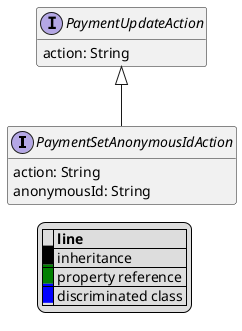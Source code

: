 @startuml

hide empty fields
hide empty methods
legend
|= |= line |
|<back:black>   </back>| inheritance |
|<back:green>   </back>| property reference |
|<back:blue>   </back>| discriminated class |
endlegend
interface PaymentSetAnonymousIdAction [[PaymentSetAnonymousIdAction.svg]] extends PaymentUpdateAction {
    action: String
    anonymousId: String
}
interface PaymentUpdateAction [[PaymentUpdateAction.svg]]  {
    action: String
}





@enduml
